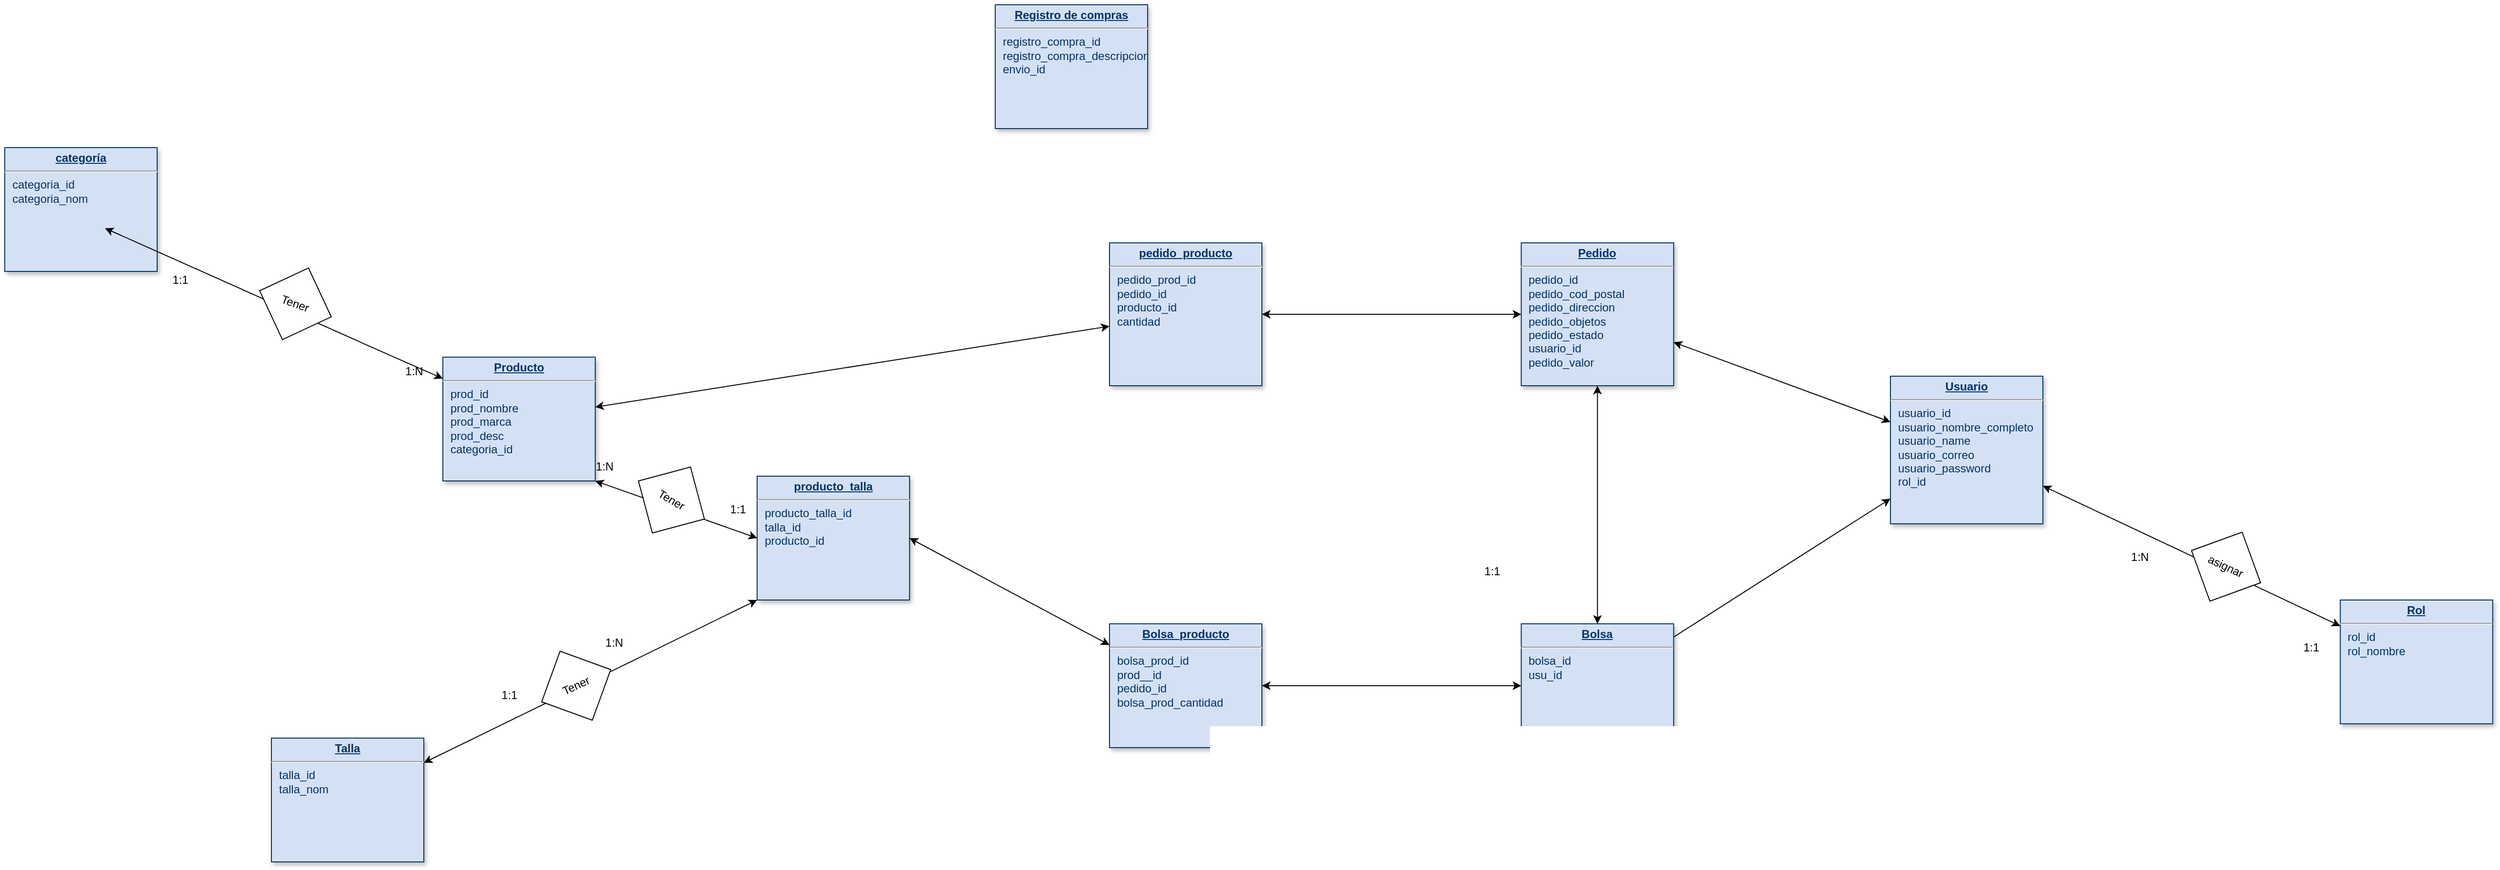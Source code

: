 <mxfile version="26.0.16">
  <diagram name="Page-1" id="efa7a0a1-bf9b-a30e-e6df-94a7791c09e9">
    <mxGraphModel dx="2728" dy="1934" grid="1" gridSize="10" guides="1" tooltips="1" connect="1" arrows="1" fold="1" page="1" pageScale="1" pageWidth="826" pageHeight="1169" background="none" math="0" shadow="0">
      <root>
        <mxCell id="0" />
        <mxCell id="1" parent="0" />
        <mxCell id="ykSJxBJexptD3yrWVV40-30" value="&lt;p style=&quot;margin: 0px; margin-top: 4px; text-align: center; text-decoration: underline;&quot;&gt;&lt;b&gt;Producto&lt;/b&gt;&lt;/p&gt;&lt;hr&gt;&lt;p style=&quot;margin: 0px; margin-left: 8px;&quot;&gt;prod_id&lt;/p&gt;&lt;p style=&quot;margin: 0px; margin-left: 8px;&quot;&gt;prod_nombre&lt;/p&gt;&lt;p style=&quot;margin: 0px; margin-left: 8px;&quot;&gt;prod_marca&lt;/p&gt;&lt;p style=&quot;margin: 0px; margin-left: 8px;&quot;&gt;prod_desc&lt;/p&gt;&lt;p style=&quot;margin: 0px; margin-left: 8px;&quot;&gt;categoria_id&lt;/p&gt;" style="verticalAlign=top;align=left;overflow=fill;fontSize=12;fontFamily=Helvetica;html=1;strokeColor=#003366;shadow=1;fillColor=#D4E1F5;fontColor=#003366" parent="1" vertex="1">
          <mxGeometry x="-1170.0" y="270.0" width="160" height="130" as="geometry" />
        </mxCell>
        <mxCell id="ykSJxBJexptD3yrWVV40-32" value="&lt;p style=&quot;margin: 0px; margin-top: 4px; text-align: center; text-decoration: underline;&quot;&gt;&lt;b&gt;Pedido&lt;/b&gt;&lt;/p&gt;&lt;hr&gt;&lt;p style=&quot;margin: 0px; margin-left: 8px;&quot;&gt;pedido_id&lt;/p&gt;&lt;p style=&quot;margin: 0px; margin-left: 8px;&quot;&gt;pedido_cod_postal&lt;/p&gt;&lt;p style=&quot;margin: 0px; margin-left: 8px;&quot;&gt;pedido_direccion&lt;/p&gt;&lt;p style=&quot;margin: 0px; margin-left: 8px;&quot;&gt;pedido_objetos&lt;/p&gt;&lt;p style=&quot;margin: 0px; margin-left: 8px;&quot;&gt;pedido_estado&lt;/p&gt;&lt;p style=&quot;margin: 0px; margin-left: 8px;&quot;&gt;usuario_id&lt;/p&gt;&lt;p style=&quot;margin: 0px; margin-left: 8px;&quot;&gt;pedido_valor&lt;/p&gt;" style="verticalAlign=top;align=left;overflow=fill;fontSize=12;fontFamily=Helvetica;html=1;strokeColor=#003366;shadow=1;fillColor=#D4E1F5;fontColor=#003366" parent="1" vertex="1">
          <mxGeometry x="-37.67" y="150" width="160" height="150" as="geometry" />
        </mxCell>
        <mxCell id="ykSJxBJexptD3yrWVV40-33" value="&lt;p style=&quot;margin: 0px; margin-top: 4px; text-align: center; text-decoration: underline;&quot;&gt;&lt;b&gt;Registro de compras&lt;/b&gt;&lt;/p&gt;&lt;hr&gt;&lt;p style=&quot;margin: 0px; margin-left: 8px;&quot;&gt;registro_compra_id&lt;/p&gt;&lt;p style=&quot;margin: 0px; margin-left: 8px;&quot;&gt;&lt;span style=&quot;background-color: transparent; color: light-dark(rgb(0, 51, 102), rgb(161, 205, 249));&quot;&gt;registro_compra&lt;/span&gt;_descripcion&lt;/p&gt;&lt;p style=&quot;margin: 0px; margin-left: 8px;&quot;&gt;envio_id&lt;/p&gt;&lt;p style=&quot;margin: 0px; margin-left: 8px;&quot;&gt;&lt;br&gt;&lt;/p&gt;&lt;p style=&quot;margin: 0px; margin-left: 8px;&quot;&gt;&lt;br&gt;&lt;/p&gt;" style="verticalAlign=top;align=left;overflow=fill;fontSize=12;fontFamily=Helvetica;html=1;strokeColor=#003366;shadow=1;fillColor=#D4E1F5;fontColor=#003366" parent="1" vertex="1">
          <mxGeometry x="-590.0" y="-100.0" width="160" height="130" as="geometry" />
        </mxCell>
        <mxCell id="ykSJxBJexptD3yrWVV40-94" style="edgeStyle=none;rounded=0;orthogonalLoop=1;jettySize=auto;html=1;" parent="1" source="ykSJxBJexptD3yrWVV40-34" target="ykSJxBJexptD3yrWVV40-36" edge="1">
          <mxGeometry relative="1" as="geometry" />
        </mxCell>
        <mxCell id="ykSJxBJexptD3yrWVV40-34" value="&lt;p style=&quot;margin: 0px; margin-top: 4px; text-align: center; text-decoration: underline;&quot;&gt;&lt;b&gt;Bolsa&lt;/b&gt;&lt;/p&gt;&lt;hr&gt;&lt;p style=&quot;margin: 0px; margin-left: 8px;&quot;&gt;bolsa_id&lt;/p&gt;&lt;p style=&quot;margin: 0px; margin-left: 8px;&quot;&gt;usu_id&lt;/p&gt;" style="verticalAlign=top;align=left;overflow=fill;fontSize=12;fontFamily=Helvetica;html=1;strokeColor=#003366;shadow=1;fillColor=#D4E1F5;fontColor=#003366" parent="1" vertex="1">
          <mxGeometry x="-37.67" y="550.0" width="160" height="130" as="geometry" />
        </mxCell>
        <mxCell id="ykSJxBJexptD3yrWVV40-36" value="&lt;p style=&quot;margin: 0px; margin-top: 4px; text-align: center; text-decoration: underline;&quot;&gt;&lt;b&gt;Usuario&lt;/b&gt;&lt;/p&gt;&lt;hr&gt;&lt;p style=&quot;margin: 0px; margin-left: 8px;&quot;&gt;&lt;span style=&quot;background-color: transparent; color: light-dark(rgb(0, 51, 102), rgb(161, 205, 249));&quot;&gt;usuario_i&lt;/span&gt;d&lt;/p&gt;&lt;p style=&quot;margin: 0px; margin-left: 8px;&quot;&gt;&lt;span style=&quot;background-color: transparent; color: light-dark(rgb(0, 51, 102), rgb(161, 205, 249));&quot;&gt;usuario_&lt;/span&gt;nombre_completo&lt;/p&gt;&lt;p style=&quot;margin: 0px; margin-left: 8px;&quot;&gt;&lt;span style=&quot;background-color: transparent; color: light-dark(rgb(0, 51, 102), rgb(161, 205, 249));&quot;&gt;usuario_name&lt;/span&gt;&lt;/p&gt;&lt;p style=&quot;margin: 0px; margin-left: 8px;&quot;&gt;&lt;span style=&quot;background-color: transparent; color: light-dark(rgb(0, 51, 102), rgb(161, 205, 249));&quot;&gt;usuario_&lt;/span&gt;correo&lt;/p&gt;&lt;p style=&quot;margin: 0px; margin-left: 8px;&quot;&gt;&lt;span style=&quot;background-color: transparent; color: light-dark(rgb(0, 51, 102), rgb(161, 205, 249));&quot;&gt;usuario_&lt;/span&gt;password&lt;/p&gt;&lt;p style=&quot;margin: 0px; margin-left: 8px;&quot;&gt;rol_id&lt;/p&gt;&lt;p style=&quot;margin: 0px; margin-left: 8px;&quot;&gt;&lt;br&gt;&lt;/p&gt;" style="verticalAlign=top;align=left;overflow=fill;fontSize=12;fontFamily=Helvetica;html=1;strokeColor=#003366;shadow=1;fillColor=#D4E1F5;fontColor=#003366" parent="1" vertex="1">
          <mxGeometry x="350" y="290" width="160" height="155" as="geometry" />
        </mxCell>
        <mxCell id="ykSJxBJexptD3yrWVV40-38" value="&lt;p style=&quot;margin: 0px; margin-top: 4px; text-align: center; text-decoration: underline;&quot;&gt;&lt;b&gt;Rol&lt;/b&gt;&lt;/p&gt;&lt;hr&gt;&lt;p style=&quot;margin: 0px; margin-left: 8px;&quot;&gt;rol_id&lt;/p&gt;&lt;p style=&quot;margin: 0px; margin-left: 8px;&quot;&gt;rol_nombre&lt;/p&gt;" style="verticalAlign=top;align=left;overflow=fill;fontSize=12;fontFamily=Helvetica;html=1;strokeColor=#003366;shadow=1;fillColor=#D4E1F5;fontColor=#003366" parent="1" vertex="1">
          <mxGeometry x="822.33" y="525" width="160" height="130" as="geometry" />
        </mxCell>
        <mxCell id="ykSJxBJexptD3yrWVV40-41" value="&lt;p style=&quot;margin: 0px; margin-top: 4px; text-align: center; text-decoration: underline;&quot;&gt;&lt;b&gt;categoría&lt;/b&gt;&lt;/p&gt;&lt;hr&gt;&lt;p style=&quot;margin: 0px; margin-left: 8px;&quot;&gt;categoria_id&lt;/p&gt;&lt;p style=&quot;margin: 0px; margin-left: 8px;&quot;&gt;categoria_nom&lt;/p&gt;" style="verticalAlign=top;align=left;overflow=fill;fontSize=12;fontFamily=Helvetica;html=1;strokeColor=#003366;shadow=1;fillColor=#D4E1F5;fontColor=#003366" parent="1" vertex="1">
          <mxGeometry x="-1630.0" y="50.0" width="160" height="130" as="geometry" />
        </mxCell>
        <mxCell id="ykSJxBJexptD3yrWVV40-42" value="&lt;p style=&quot;margin: 0px; margin-top: 4px; text-align: center; text-decoration: underline;&quot;&gt;&lt;b&gt;Talla&lt;/b&gt;&lt;/p&gt;&lt;hr&gt;&lt;p style=&quot;margin: 0px; margin-left: 8px;&quot;&gt;talla_id&lt;/p&gt;&lt;p style=&quot;margin: 0px; margin-left: 8px;&quot;&gt;talla_nom&lt;/p&gt;" style="verticalAlign=top;align=left;overflow=fill;fontSize=12;fontFamily=Helvetica;html=1;strokeColor=#003366;shadow=1;fillColor=#D4E1F5;fontColor=#003366" parent="1" vertex="1">
          <mxGeometry x="-1350.0" y="670.0" width="160" height="130" as="geometry" />
        </mxCell>
        <mxCell id="ykSJxBJexptD3yrWVV40-44" value="" style="endArrow=classic;startArrow=classic;html=1;rounded=0;entryX=1;entryY=0.75;entryDx=0;entryDy=0;" parent="1" target="ykSJxBJexptD3yrWVV40-67" edge="1">
          <mxGeometry width="50" height="50" relative="1" as="geometry">
            <mxPoint x="-1524.78" y="134.656" as="sourcePoint" />
            <mxPoint x="-1226.22" y="300" as="targetPoint" />
            <Array as="points">
              <mxPoint x="-1234.78" y="263.98" />
            </Array>
          </mxGeometry>
        </mxCell>
        <mxCell id="ykSJxBJexptD3yrWVV40-45" value="" style="endArrow=classic;startArrow=classic;html=1;rounded=0;exitX=0;exitY=1;exitDx=0;exitDy=0;" parent="1" source="ykSJxBJexptD3yrWVV40-79" target="ykSJxBJexptD3yrWVV40-42" edge="1">
          <mxGeometry width="50" height="50" relative="1" as="geometry">
            <mxPoint x="-1210" y="305" as="sourcePoint" />
            <mxPoint x="-990" y="433" as="targetPoint" />
          </mxGeometry>
        </mxCell>
        <mxCell id="ykSJxBJexptD3yrWVV40-47" value="" style="endArrow=classic;startArrow=classic;html=1;rounded=0;" parent="1" source="ykSJxBJexptD3yrWVV40-34" target="ykSJxBJexptD3yrWVV40-32" edge="1">
          <mxGeometry width="50" height="50" relative="1" as="geometry">
            <mxPoint x="-210.003" y="635" as="sourcePoint" />
            <mxPoint x="-537.67" y="408" as="targetPoint" />
          </mxGeometry>
        </mxCell>
        <mxCell id="ykSJxBJexptD3yrWVV40-49" value="" style="endArrow=classic;startArrow=classic;html=1;rounded=0;" parent="1" source="ykSJxBJexptD3yrWVV40-36" target="ykSJxBJexptD3yrWVV40-38" edge="1">
          <mxGeometry width="50" height="50" relative="1" as="geometry">
            <mxPoint x="692.33" y="345" as="sourcePoint" />
            <mxPoint x="618.33" y="255" as="targetPoint" />
          </mxGeometry>
        </mxCell>
        <mxCell id="ykSJxBJexptD3yrWVV40-50" value="" style="endArrow=classic;startArrow=classic;html=1;rounded=0;" parent="1" source="ykSJxBJexptD3yrWVV40-32" target="ykSJxBJexptD3yrWVV40-36" edge="1">
          <mxGeometry width="50" height="50" relative="1" as="geometry">
            <mxPoint x="575.33" y="359" as="sourcePoint" />
            <mxPoint x="705.33" y="273" as="targetPoint" />
          </mxGeometry>
        </mxCell>
        <mxCell id="ykSJxBJexptD3yrWVV40-52" value="Tener" style="rhombus;whiteSpace=wrap;html=1;rotation=20;" parent="1" vertex="1">
          <mxGeometry x="-1364.78" y="173.98" width="80" height="80" as="geometry" />
        </mxCell>
        <mxCell id="ykSJxBJexptD3yrWVV40-53" value="Tener" style="rhombus;whiteSpace=wrap;html=1;rotation=-25;" parent="1" vertex="1">
          <mxGeometry x="-1070" y="575" width="80" height="80" as="geometry" />
        </mxCell>
        <mxCell id="ykSJxBJexptD3yrWVV40-63" value="asignar" style="rhombus;whiteSpace=wrap;html=1;rotation=25;" parent="1" vertex="1">
          <mxGeometry x="662.33" y="450" width="80" height="80" as="geometry" />
        </mxCell>
        <mxCell id="ykSJxBJexptD3yrWVV40-64" value="1:N" style="text;html=1;align=center;verticalAlign=middle;whiteSpace=wrap;rounded=0;" parent="1" vertex="1">
          <mxGeometry x="-1030" y="370" width="60" height="30" as="geometry" />
        </mxCell>
        <mxCell id="ykSJxBJexptD3yrWVV40-65" value="1:1" style="text;html=1;align=center;verticalAlign=middle;whiteSpace=wrap;rounded=0;" parent="1" vertex="1">
          <mxGeometry x="-1130" y="610" width="60" height="30" as="geometry" />
        </mxCell>
        <mxCell id="ykSJxBJexptD3yrWVV40-66" value="1:1" style="text;html=1;align=center;verticalAlign=middle;whiteSpace=wrap;rounded=0;" parent="1" vertex="1">
          <mxGeometry x="-1470" y="173.98" width="49" height="30" as="geometry" />
        </mxCell>
        <mxCell id="ykSJxBJexptD3yrWVV40-67" value="1:N" style="text;html=1;align=center;verticalAlign=middle;whiteSpace=wrap;rounded=0;" parent="1" vertex="1">
          <mxGeometry x="-1230" y="270" width="60" height="30" as="geometry" />
        </mxCell>
        <mxCell id="ykSJxBJexptD3yrWVV40-70" value="1:1" style="text;html=1;align=center;verticalAlign=middle;whiteSpace=wrap;rounded=0;" parent="1" vertex="1">
          <mxGeometry x="-97.67" y="480" width="60" height="30" as="geometry" />
        </mxCell>
        <mxCell id="ykSJxBJexptD3yrWVV40-75" value="1:N" style="text;html=1;align=center;verticalAlign=middle;whiteSpace=wrap;rounded=0;" parent="1" vertex="1">
          <mxGeometry x="582.33" y="465" width="60" height="30" as="geometry" />
        </mxCell>
        <mxCell id="ykSJxBJexptD3yrWVV40-77" value="1:1" style="text;html=1;align=center;verticalAlign=middle;whiteSpace=wrap;rounded=0;" parent="1" vertex="1">
          <mxGeometry x="762.33" y="560" width="60" height="30" as="geometry" />
        </mxCell>
        <mxCell id="ykSJxBJexptD3yrWVV40-79" value="&lt;p style=&quot;margin: 0px; margin-top: 4px; text-align: center; text-decoration: underline;&quot;&gt;&lt;b&gt;producto_talla&lt;/b&gt;&lt;/p&gt;&lt;hr&gt;&lt;p style=&quot;margin: 0px; margin-left: 8px;&quot;&gt;producto_talla_id&lt;/p&gt;&lt;p style=&quot;margin: 0px; margin-left: 8px;&quot;&gt;talla_id&lt;/p&gt;&lt;p style=&quot;margin: 0px; margin-left: 8px;&quot;&gt;producto_id&lt;/p&gt;" style="verticalAlign=top;align=left;overflow=fill;fontSize=12;fontFamily=Helvetica;html=1;strokeColor=#003366;shadow=1;fillColor=#D4E1F5;fontColor=#003366" parent="1" vertex="1">
          <mxGeometry x="-840.0" y="395.0" width="160" height="130" as="geometry" />
        </mxCell>
        <mxCell id="ykSJxBJexptD3yrWVV40-83" value="1:N" style="text;html=1;align=center;verticalAlign=middle;whiteSpace=wrap;rounded=0;" parent="1" vertex="1">
          <mxGeometry x="-1020" y="555" width="60" height="30" as="geometry" />
        </mxCell>
        <mxCell id="ykSJxBJexptD3yrWVV40-84" value="1:1" style="text;html=1;align=center;verticalAlign=middle;whiteSpace=wrap;rounded=0;" parent="1" vertex="1">
          <mxGeometry x="-890" y="415" width="60" height="30" as="geometry" />
        </mxCell>
        <mxCell id="ykSJxBJexptD3yrWVV40-86" value="&lt;p style=&quot;margin: 0px; margin-top: 4px; text-align: center; text-decoration: underline;&quot;&gt;&lt;b&gt;Bolsa_producto&lt;/b&gt;&lt;/p&gt;&lt;hr&gt;&lt;p style=&quot;margin: 0px; margin-left: 8px;&quot;&gt;bolsa_prod_id&lt;/p&gt;&lt;p style=&quot;margin: 0px; margin-left: 8px;&quot;&gt;prod__id&lt;/p&gt;&lt;p style=&quot;margin: 0px; margin-left: 8px;&quot;&gt;pedido_id&lt;/p&gt;&lt;p style=&quot;margin: 0px; margin-left: 8px;&quot;&gt;&lt;span style=&quot;background-color: transparent; color: light-dark(rgb(0, 51, 102), rgb(161, 205, 249));&quot;&gt;bolsa_prod&lt;/span&gt;_cantidad&lt;/p&gt;" style="verticalAlign=top;align=left;overflow=fill;fontSize=12;fontFamily=Helvetica;html=1;strokeColor=#003366;shadow=1;fillColor=#D4E1F5;fontColor=#003366" parent="1" vertex="1">
          <mxGeometry x="-470.0" y="550.0" width="160" height="130" as="geometry" />
        </mxCell>
        <mxCell id="ykSJxBJexptD3yrWVV40-88" value="&lt;p style=&quot;margin: 0px; margin-top: 4px; text-align: center; text-decoration: underline;&quot;&gt;&lt;b&gt;pedido_producto&lt;/b&gt;&lt;/p&gt;&lt;hr&gt;&lt;p style=&quot;margin: 0px; margin-left: 8px;&quot;&gt;pedido_prod_id&lt;/p&gt;&lt;p style=&quot;margin: 0px; margin-left: 8px;&quot;&gt;pedido_id&lt;/p&gt;&lt;p style=&quot;margin: 0px; margin-left: 8px;&quot;&gt;producto_id&lt;/p&gt;&lt;p style=&quot;margin: 0px; margin-left: 8px;&quot;&gt;cantidad&lt;/p&gt;" style="verticalAlign=top;align=left;overflow=fill;fontSize=12;fontFamily=Helvetica;html=1;strokeColor=#003366;shadow=1;fillColor=#D4E1F5;fontColor=#003366" parent="1" vertex="1">
          <mxGeometry x="-470" y="150" width="160" height="150" as="geometry" />
        </mxCell>
        <mxCell id="ykSJxBJexptD3yrWVV40-89" value="" style="endArrow=classic;startArrow=classic;html=1;rounded=0;" parent="1" source="ykSJxBJexptD3yrWVV40-88" target="ykSJxBJexptD3yrWVV40-32" edge="1">
          <mxGeometry width="50" height="50" relative="1" as="geometry">
            <mxPoint x="-200" y="690" as="sourcePoint" />
            <mxPoint x="-74" y="485" as="targetPoint" />
          </mxGeometry>
        </mxCell>
        <mxCell id="ykSJxBJexptD3yrWVV40-90" value="" style="endArrow=classic;startArrow=classic;html=1;rounded=0;fontStyle=1" parent="1" source="ykSJxBJexptD3yrWVV40-88" target="ykSJxBJexptD3yrWVV40-30" edge="1">
          <mxGeometry width="50" height="50" relative="1" as="geometry">
            <mxPoint x="-390" y="258" as="sourcePoint" />
            <mxPoint x="-108" y="377" as="targetPoint" />
          </mxGeometry>
        </mxCell>
        <mxCell id="ykSJxBJexptD3yrWVV40-91" value="" style="endArrow=classic;startArrow=classic;html=1;rounded=0;exitX=1;exitY=0.5;exitDx=0;exitDy=0;" parent="1" source="ykSJxBJexptD3yrWVV40-79" target="ykSJxBJexptD3yrWVV40-86" edge="1">
          <mxGeometry width="50" height="50" relative="1" as="geometry">
            <mxPoint x="-380" y="268" as="sourcePoint" />
            <mxPoint x="-98" y="387" as="targetPoint" />
          </mxGeometry>
        </mxCell>
        <mxCell id="ykSJxBJexptD3yrWVV40-92" value="" style="endArrow=classic;startArrow=classic;html=1;rounded=0;" parent="1" source="ykSJxBJexptD3yrWVV40-86" target="ykSJxBJexptD3yrWVV40-34" edge="1">
          <mxGeometry width="50" height="50" relative="1" as="geometry">
            <mxPoint x="-370" y="278" as="sourcePoint" />
            <mxPoint x="-88" y="397" as="targetPoint" />
          </mxGeometry>
        </mxCell>
        <mxCell id="-_HVz_xxpiAzQAmG7RoF-2" value="" style="endArrow=classic;startArrow=classic;html=1;rounded=0;entryX=1;entryY=1;entryDx=0;entryDy=0;exitX=0;exitY=0.5;exitDx=0;exitDy=0;" edge="1" parent="1" source="ykSJxBJexptD3yrWVV40-79" target="ykSJxBJexptD3yrWVV40-30">
          <mxGeometry width="50" height="50" relative="1" as="geometry">
            <mxPoint x="-1090" y="600" as="sourcePoint" />
            <mxPoint x="-1040" y="550" as="targetPoint" />
          </mxGeometry>
        </mxCell>
        <mxCell id="ykSJxBJexptD3yrWVV40-85" value="Tener" style="rhombus;whiteSpace=wrap;html=1;rotation=30;" parent="1" vertex="1">
          <mxGeometry x="-970" y="380" width="80" height="80" as="geometry" />
        </mxCell>
      </root>
    </mxGraphModel>
  </diagram>
</mxfile>

